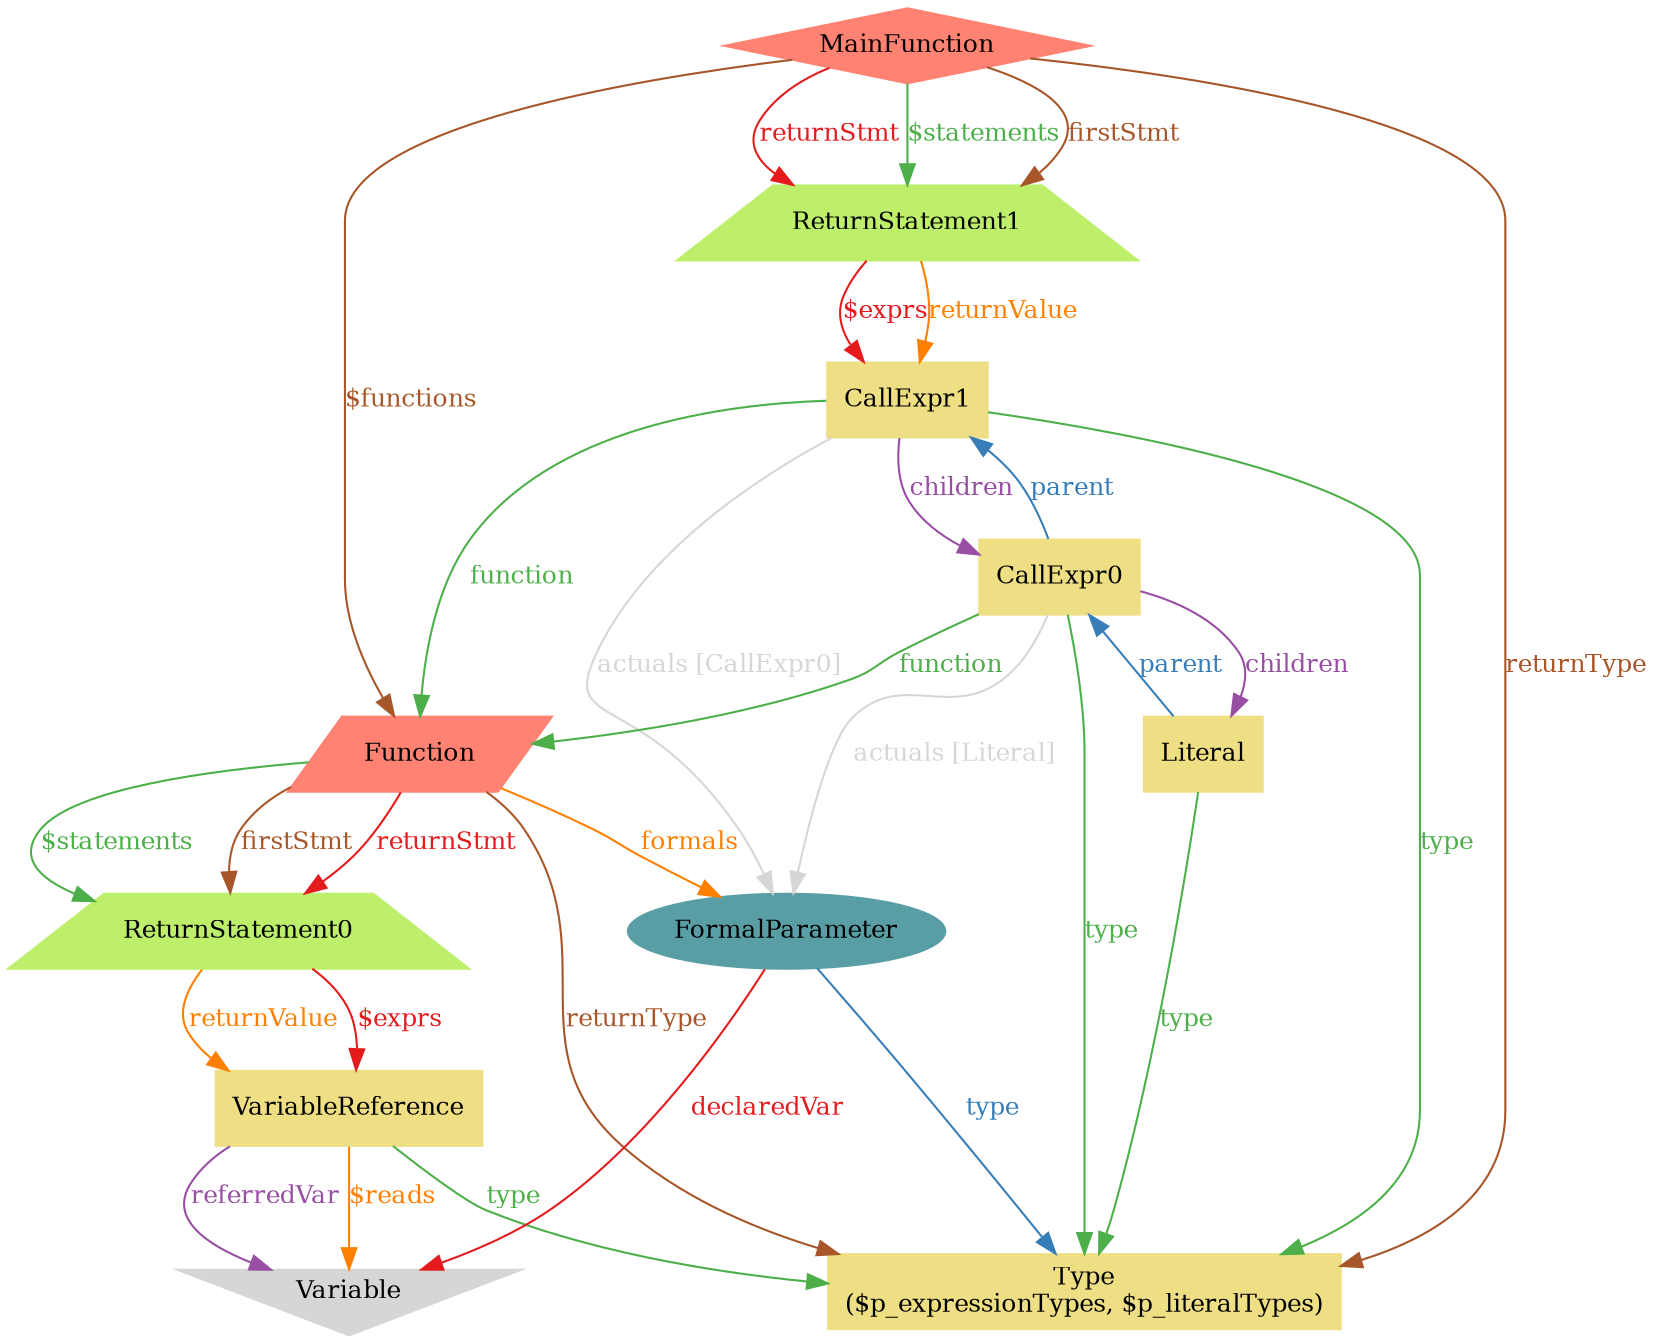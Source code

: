 digraph "graph" {
graph [fontsize=12]
node [fontsize=12]
edge [fontsize=12]
rankdir=TB;
"N5" -> "N4" [uuid = "<ReturnStatement0, VariableReference>", color = "#e41a1c", fontcolor = "#e41a1c", style = "solid", label = "$exprs", dir = "forward", weight = "1"]
"N9" -> "N8" [uuid = "<ReturnStatement1, CallExpr1>", color = "#e41a1c", fontcolor = "#e41a1c", style = "solid", label = "$exprs", dir = "forward", weight = "1"]
"N10" -> "N6" [uuid = "<MainFunction, Function>", color = "#a65628", fontcolor = "#a65628", style = "solid", label = "$functions", dir = "forward", weight = "1"]
"N4" -> "N2" [uuid = "<VariableReference, Variable>", color = "#ff7f00", fontcolor = "#ff7f00", style = "solid", label = "$reads", dir = "forward", weight = "1"]
"N6" -> "N5" [uuid = "<Function, ReturnStatement0>", color = "#4daf4a", fontcolor = "#4daf4a", style = "solid", label = "$statements", dir = "forward", weight = "1"]
"N10" -> "N9" [uuid = "<MainFunction, ReturnStatement1>", color = "#4daf4a", fontcolor = "#4daf4a", style = "solid", label = "$statements", dir = "forward", weight = "1"]
"N7" -> "N3" [uuid = "<CallExpr0, Literal, FormalParameter>", color = "#d6d6d6", fontcolor = "#d6d6d6", style = "solid", label = "actuals [Literal]", dir = "forward", weight = "1"]
"N8" -> "N3" [uuid = "<CallExpr1, CallExpr0, FormalParameter>", color = "#d6d6d6", fontcolor = "#d6d6d6", style = "solid", label = "actuals [CallExpr0]", dir = "forward", weight = "1"]
"N7" -> "N1" [uuid = "<CallExpr0, Literal>", color = "#984ea3", fontcolor = "#984ea3", style = "solid", label = "children", dir = "forward", weight = "1"]
"N8" -> "N7" [uuid = "<CallExpr1, CallExpr0>", color = "#984ea3", fontcolor = "#984ea3", style = "solid", label = "children", dir = "forward", weight = "1"]
"N3" -> "N2" [uuid = "<FormalParameter, Variable>", color = "#e41a1c", fontcolor = "#e41a1c", style = "solid", label = "declaredVar", dir = "forward", weight = "1"]
"N6" -> "N5" [uuid = "<Function, ReturnStatement0>", color = "#a65628", fontcolor = "#a65628", style = "solid", label = "firstStmt", dir = "forward", weight = "1"]
"N10" -> "N9" [uuid = "<MainFunction, ReturnStatement1>", color = "#a65628", fontcolor = "#a65628", style = "solid", label = "firstStmt", dir = "forward", weight = "1"]
"N6" -> "N3" [uuid = "<Function, FormalParameter>", color = "#ff7f00", fontcolor = "#ff7f00", style = "solid", label = "formals", dir = "forward", weight = "1"]
"N7" -> "N6" [uuid = "<CallExpr0, Function>", color = "#4daf4a", fontcolor = "#4daf4a", style = "solid", label = "function", dir = "forward", weight = "1"]
"N8" -> "N6" [uuid = "<CallExpr1, Function>", color = "#4daf4a", fontcolor = "#4daf4a", style = "solid", label = "function", dir = "forward", weight = "1"]
"N8" -> "N7" [uuid = "<CallExpr0, CallExpr1>", color = "#377eb8", fontcolor = "#377eb8", style = "solid", label = "parent", dir = "back", weight = "1"]
"N7" -> "N1" [uuid = "<Literal, CallExpr0>", color = "#377eb8", fontcolor = "#377eb8", style = "solid", label = "parent", dir = "back", weight = "1"]
"N4" -> "N2" [uuid = "<VariableReference, Variable>", color = "#984ea3", fontcolor = "#984ea3", style = "solid", label = "referredVar", dir = "forward", weight = "1"]
"N6" -> "N5" [uuid = "<Function, ReturnStatement0>", color = "#e41a1c", fontcolor = "#e41a1c", style = "solid", label = "returnStmt", dir = "forward", weight = "1"]
"N10" -> "N9" [uuid = "<MainFunction, ReturnStatement1>", color = "#e41a1c", fontcolor = "#e41a1c", style = "solid", label = "returnStmt", dir = "forward", weight = "1"]
"N6" -> "N0" [uuid = "<Function, Type>", color = "#a65628", fontcolor = "#a65628", style = "solid", label = "returnType", dir = "forward", weight = "1"]
"N10" -> "N0" [uuid = "<MainFunction, Type>", color = "#a65628", fontcolor = "#a65628", style = "solid", label = "returnType", dir = "forward", weight = "1"]
"N5" -> "N4" [uuid = "<ReturnStatement0, VariableReference>", color = "#ff7f00", fontcolor = "#ff7f00", style = "solid", label = "returnValue", dir = "forward", weight = "1"]
"N9" -> "N8" [uuid = "<ReturnStatement1, CallExpr1>", color = "#ff7f00", fontcolor = "#ff7f00", style = "solid", label = "returnValue", dir = "forward", weight = "1"]
"N7" -> "N0" [uuid = "<CallExpr0, Type>", color = "#4daf4a", fontcolor = "#4daf4a", style = "solid", label = "type", dir = "forward", weight = "1"]
"N8" -> "N0" [uuid = "<CallExpr1, Type>", color = "#4daf4a", fontcolor = "#4daf4a", style = "solid", label = "type", dir = "forward", weight = "1"]
"N1" -> "N0" [uuid = "<Literal, Type>", color = "#4daf4a", fontcolor = "#4daf4a", style = "solid", label = "type", dir = "forward", weight = "1"]
"N4" -> "N0" [uuid = "<VariableReference, Type>", color = "#4daf4a", fontcolor = "#4daf4a", style = "solid", label = "type", dir = "forward", weight = "1"]
"N3" -> "N0" [uuid = "<FormalParameter, Type>", color = "#377eb8", fontcolor = "#377eb8", style = "solid", label = "type", dir = "forward", weight = "1"]
"N0" [uuid="Type", label="Type\n($p_expressionTypes, $p_literalTypes)", color="#efdf84", fontcolor = "#000000", shape = "box", style = "filled, solid"]
"N1" [uuid="Literal", label="Literal", color="#efdf84", fontcolor = "#000000", shape = "box", style = "filled, solid"]
"N2" [uuid="Variable", label="Variable", color="#d6d6d6", fontcolor = "#000000", shape = "invtriangle", style = "filled, solid"]
"N3" [uuid="FormalParameter", label="FormalParameter", color="#5a9ea5", fontcolor = "#000000", shape = "ellipse", style = "filled, solid"]
"N4" [uuid="VariableReference", label="VariableReference", color="#efdf84", fontcolor = "#000000", shape = "box", style = "filled, solid"]
"N5" [uuid="ReturnStatement0", label="ReturnStatement0", color="#bdef6b", fontcolor = "#000000", shape = "trapezium", style = "filled, solid"]
"N6" [uuid="Function", label="Function", color="#ff8273", fontcolor = "#000000", shape = "parallelogram", style = "filled, solid"]
"N7" [uuid="CallExpr0", label="CallExpr0", color="#efdf84", fontcolor = "#000000", shape = "box", style = "filled, solid"]
"N8" [uuid="CallExpr1", label="CallExpr1", color="#efdf84", fontcolor = "#000000", shape = "box", style = "filled, solid"]
"N9" [uuid="ReturnStatement1", label="ReturnStatement1", color="#bdef6b", fontcolor = "#000000", shape = "trapezium", style = "filled, solid"]
"N10" [uuid="MainFunction", label="MainFunction", color="#ff8273", fontcolor = "#000000", shape = "diamond", style = "filled, solid"]
}
